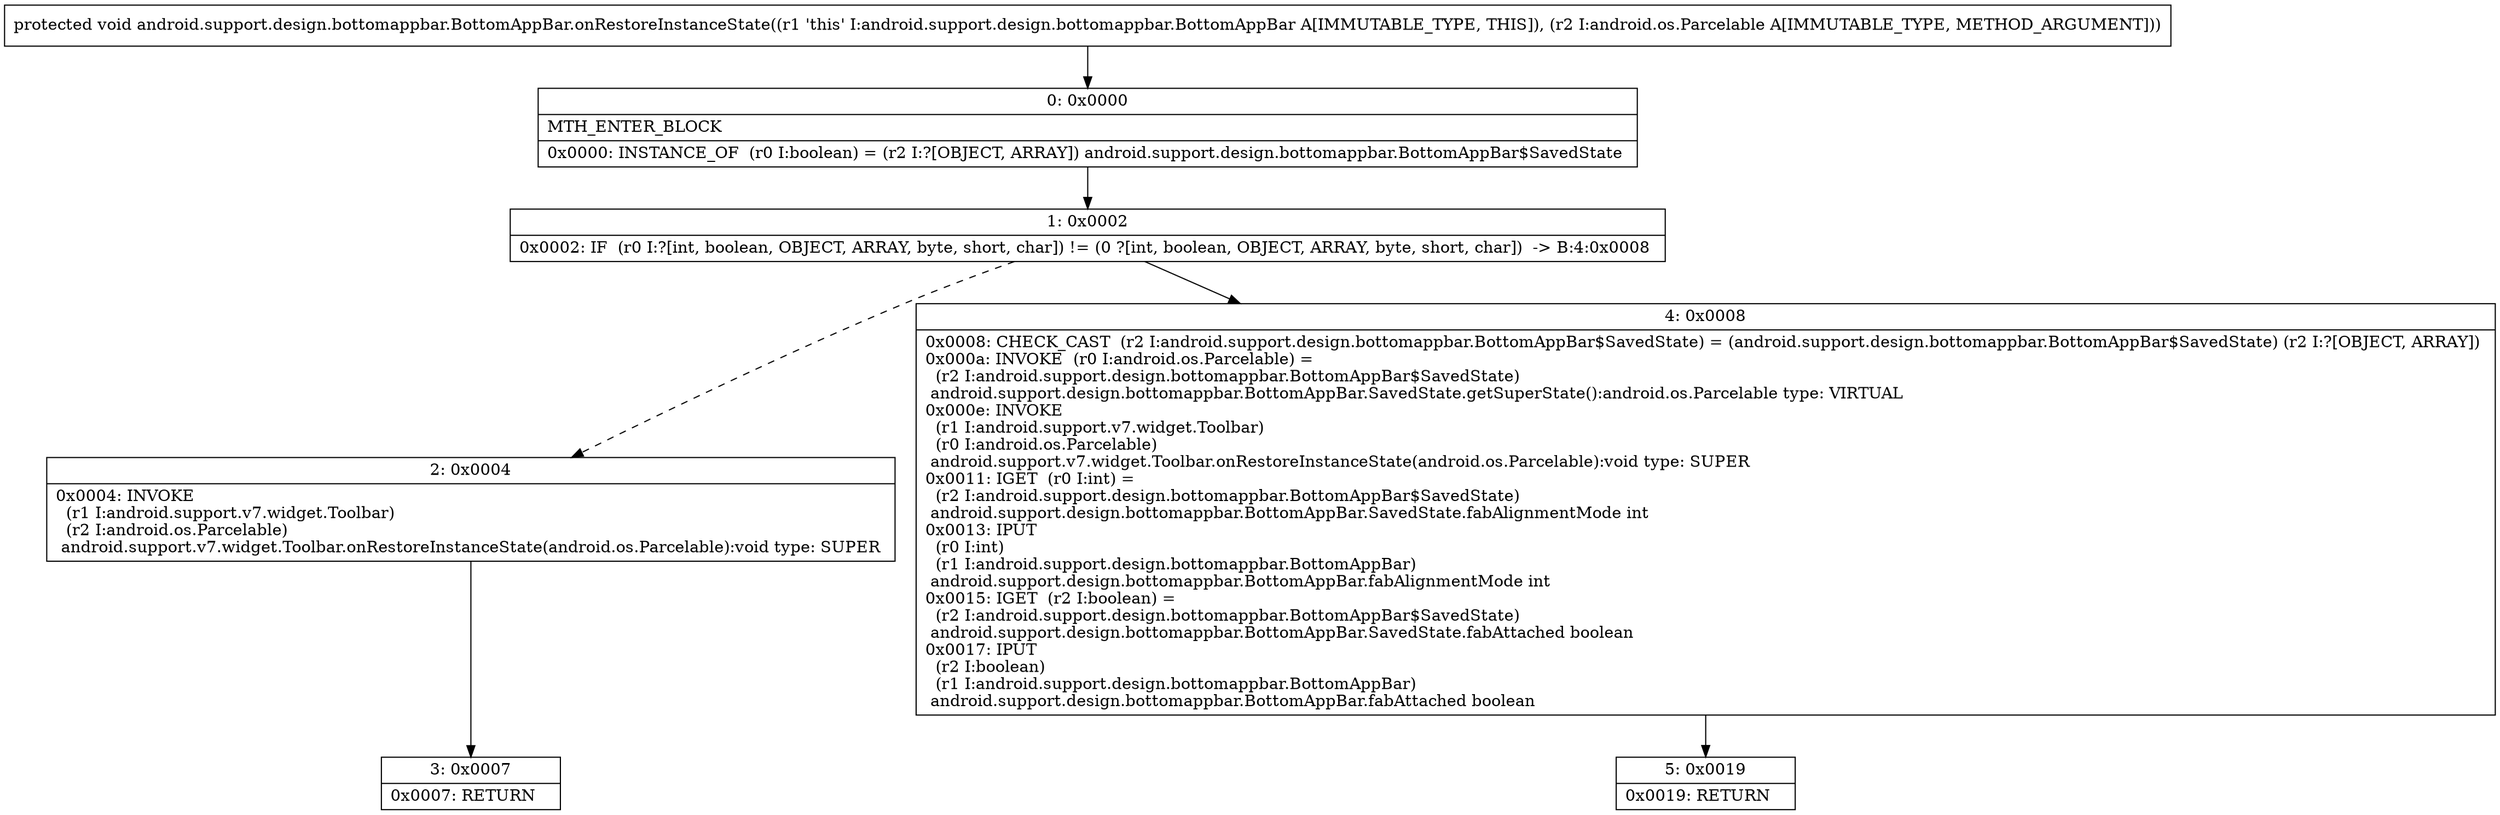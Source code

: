 digraph "CFG forandroid.support.design.bottomappbar.BottomAppBar.onRestoreInstanceState(Landroid\/os\/Parcelable;)V" {
Node_0 [shape=record,label="{0\:\ 0x0000|MTH_ENTER_BLOCK\l|0x0000: INSTANCE_OF  (r0 I:boolean) = (r2 I:?[OBJECT, ARRAY]) android.support.design.bottomappbar.BottomAppBar$SavedState \l}"];
Node_1 [shape=record,label="{1\:\ 0x0002|0x0002: IF  (r0 I:?[int, boolean, OBJECT, ARRAY, byte, short, char]) != (0 ?[int, boolean, OBJECT, ARRAY, byte, short, char])  \-\> B:4:0x0008 \l}"];
Node_2 [shape=record,label="{2\:\ 0x0004|0x0004: INVOKE  \l  (r1 I:android.support.v7.widget.Toolbar)\l  (r2 I:android.os.Parcelable)\l android.support.v7.widget.Toolbar.onRestoreInstanceState(android.os.Parcelable):void type: SUPER \l}"];
Node_3 [shape=record,label="{3\:\ 0x0007|0x0007: RETURN   \l}"];
Node_4 [shape=record,label="{4\:\ 0x0008|0x0008: CHECK_CAST  (r2 I:android.support.design.bottomappbar.BottomAppBar$SavedState) = (android.support.design.bottomappbar.BottomAppBar$SavedState) (r2 I:?[OBJECT, ARRAY]) \l0x000a: INVOKE  (r0 I:android.os.Parcelable) = \l  (r2 I:android.support.design.bottomappbar.BottomAppBar$SavedState)\l android.support.design.bottomappbar.BottomAppBar.SavedState.getSuperState():android.os.Parcelable type: VIRTUAL \l0x000e: INVOKE  \l  (r1 I:android.support.v7.widget.Toolbar)\l  (r0 I:android.os.Parcelable)\l android.support.v7.widget.Toolbar.onRestoreInstanceState(android.os.Parcelable):void type: SUPER \l0x0011: IGET  (r0 I:int) = \l  (r2 I:android.support.design.bottomappbar.BottomAppBar$SavedState)\l android.support.design.bottomappbar.BottomAppBar.SavedState.fabAlignmentMode int \l0x0013: IPUT  \l  (r0 I:int)\l  (r1 I:android.support.design.bottomappbar.BottomAppBar)\l android.support.design.bottomappbar.BottomAppBar.fabAlignmentMode int \l0x0015: IGET  (r2 I:boolean) = \l  (r2 I:android.support.design.bottomappbar.BottomAppBar$SavedState)\l android.support.design.bottomappbar.BottomAppBar.SavedState.fabAttached boolean \l0x0017: IPUT  \l  (r2 I:boolean)\l  (r1 I:android.support.design.bottomappbar.BottomAppBar)\l android.support.design.bottomappbar.BottomAppBar.fabAttached boolean \l}"];
Node_5 [shape=record,label="{5\:\ 0x0019|0x0019: RETURN   \l}"];
MethodNode[shape=record,label="{protected void android.support.design.bottomappbar.BottomAppBar.onRestoreInstanceState((r1 'this' I:android.support.design.bottomappbar.BottomAppBar A[IMMUTABLE_TYPE, THIS]), (r2 I:android.os.Parcelable A[IMMUTABLE_TYPE, METHOD_ARGUMENT])) }"];
MethodNode -> Node_0;
Node_0 -> Node_1;
Node_1 -> Node_2[style=dashed];
Node_1 -> Node_4;
Node_2 -> Node_3;
Node_4 -> Node_5;
}

